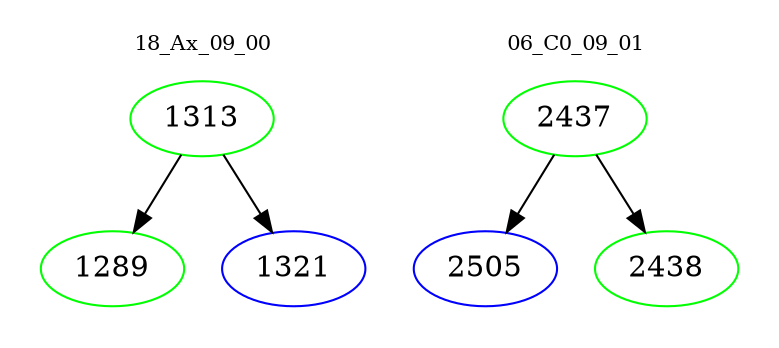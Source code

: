 digraph{
subgraph cluster_0 {
color = white
label = "18_Ax_09_00";
fontsize=10;
T0_1313 [label="1313", color="green"]
T0_1313 -> T0_1289 [color="black"]
T0_1289 [label="1289", color="green"]
T0_1313 -> T0_1321 [color="black"]
T0_1321 [label="1321", color="blue"]
}
subgraph cluster_1 {
color = white
label = "06_C0_09_01";
fontsize=10;
T1_2437 [label="2437", color="green"]
T1_2437 -> T1_2505 [color="black"]
T1_2505 [label="2505", color="blue"]
T1_2437 -> T1_2438 [color="black"]
T1_2438 [label="2438", color="green"]
}
}

